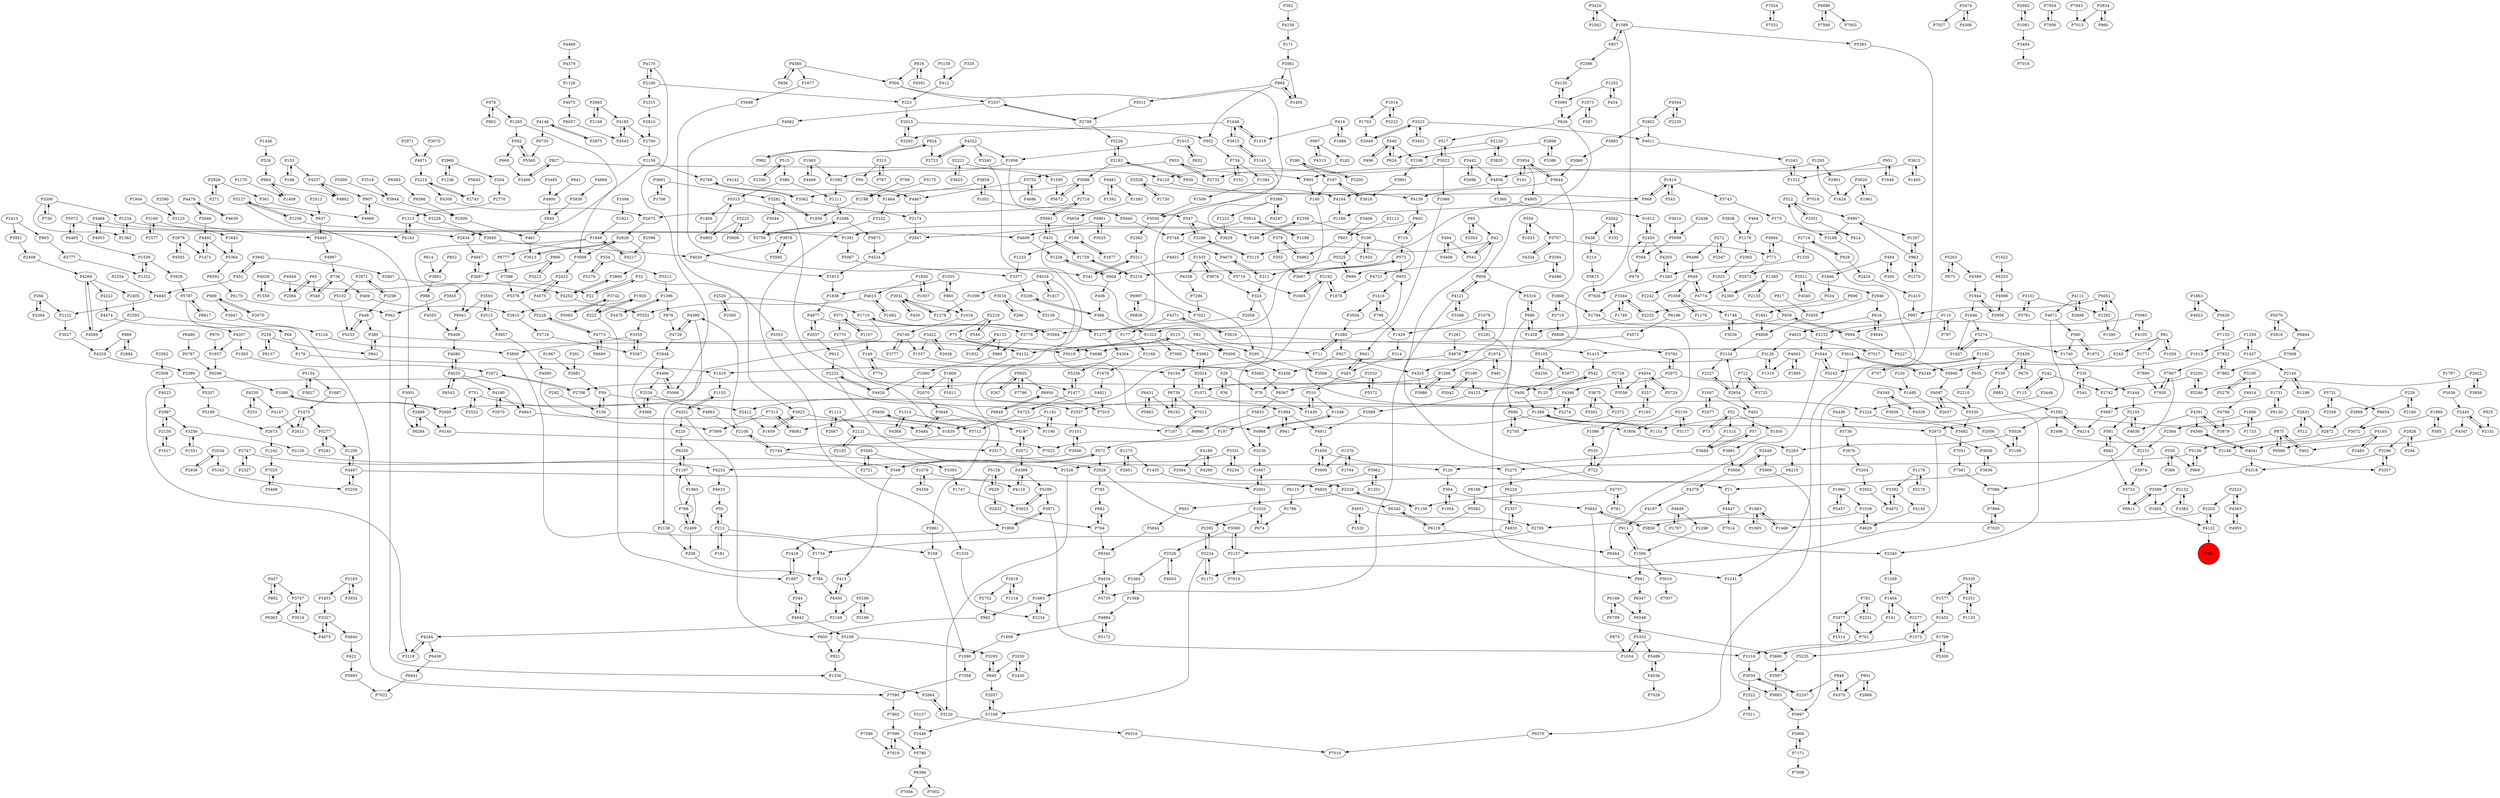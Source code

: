 digraph {
	P4877 -> P2037
	P2072 -> P4197
	P2358 -> P100
	P402 -> P57
	P1687 -> P1475
	P4962 -> P378
	P3761 -> P3101
	P1709 -> P5300
	P1007 -> P2477
	P4143 -> P1313
	P3992 -> P2024
	P2961 -> P1624
	P504 -> P3337
	P3464 -> P4143
	P3175 -> P2198
	P1298 -> P1506
	P1007 -> P402
	P839 -> P994
	P1376 -> P1764
	P2523 -> P2203
	P4033 -> P4180
	P873 -> P1034
	P4197 -> P2072
	P2002 -> P4872
	P1533 -> P6338
	P7153 -> P7832
	P768 -> P1197
	P4020 -> P1913
	P504 -> P3550
	P1436 -> P526
	P3974 -> P3723
	P2728 -> P4125
	P3648 -> P4197
	P7313 -> P8081
	P4140 -> P3517
	P2130 -> P2987
	P2871 -> P3298
	P7608 -> P7882
	P4544 -> P2802
	P314 -> P483
	P4222 -> P4474
	P2108 -> P4399
	P481 -> P1074
	P3302 -> P3675
	P1322 -> P1536
	P2057 -> P1168
	P5313 -> P1406
	P1894 -> P197
	P1408 -> P904
	P335 -> P1444
	P2232 -> P2928
	P4249 -> P3014
	P7807 -> P7086
	P7832 -> P7882
	P2669 -> P1794
	P3464 -> P4003
	P1731 -> P6130
	P2157 -> P3080
	P2280 -> P3110
	P1404 -> P141
	P1897 -> P2418
	P215 -> P5018
	P1877 -> P3688
	P457 -> P3747
	P827 -> P2466
	P2551 -> P914
	P6997 -> P6836
	P2423 -> P5376
	P2888 -> P6284
	P3504 -> P1680
	P5935 -> P6950
	P1605 -> P4122
	P1878 -> P2192
	P3274 -> P1627
	P4349 -> P4326
	P768 -> P2499
	P686 -> P5316
	P1710 -> P2695
	P1165 -> P257
	P156 -> P59
	P912 -> P2232
	P979 -> P2450
	P1273 -> P1435
	P4997 -> P736
	P2631 -> P2973
	P3843 -> P3859
	P6215 -> P6835
	P6363 -> P4875
	P4237 -> P907
	P4347 -> P462
	P3942 -> P452
	P1099 -> P1278
	P5787 -> P6817
	P554 -> P5279
	P1622 -> P6253
	P1734 -> P784
	P1256 -> P4609
	P5716 -> P1695
	P1360 -> P1612
	P438 -> P214
	P4798 -> P3879
	P2064 -> P3120
	P3014 -> P4249
	P390 -> P167
	P857 -> P2386
	P149 -> P774
	P592 -> P669
	P4735 -> P4434
	P7171 -> P5906
	P2224 -> P1171
	P952 -> P754
	P1058 -> P1748
	P2565 -> P2520
	P2038 -> P3422
	P2946 -> P3459
	P3327 -> P4940
	P2340 -> P1359
	P2280 -> P547
	P3442 -> P4858
	P2450 -> P594
	P1259 -> P1437
	P4943 -> P3484
	P294 -> P2828
	P4524 -> P1913
	P3742 -> P5093
	P6586 -> P2500
	P4147 -> P2611
	P3836 -> P11
	P5070 -> P2818
	P1648 -> P3292
	P2445 -> P2141
	P1316 -> P3128
	P1335 -> P1283
	P1506 -> P911
	P1949 -> P4217
	P4363 -> P2523
	P604 -> P1226
	P5072 -> P4465
	P3688 -> P3923
	P4492 -> P1471
	P3599 -> P6611
	P722 -> P6188
	P4946 -> P4087
	P3101 -> P3761
	P1659 -> P3900
	P1748 -> P2152
	P3938 -> P1178
	P1577 -> P1452
	P4773 -> P5228
	P573 -> P3697
	P541 -> P42
	P3022 -> P1068
	P2551 -> P522
	P3422 -> P2038
	P4170 -> P2100
	P1181 -> P1839
	P1234 -> P1382
	P295 -> P3566
	P3124 -> P3800
	P3836 -> P3056
	P371 -> P2770
	P469 -> P2815
	P5189 -> P2673
	P5066 -> P4466
	P3393 -> P1747
	P1627 -> P3274
	P6611 -> P3599
	P1382 -> P1234
	P6220 -> P2357
	P61 -> P1771
	P924 -> P982
	P5552 -> P3355
	P1116 -> P2619
	P798 -> P1416
	P484 -> P300
	P1405 -> P864
	P522 -> P4907
	P771 -> P2972
	P1292 -> P1390
	P580 -> P1972
	P2424 -> P1410
	P3566 -> P125
	P1252 -> P434
	P712 -> P3725
	P390 -> P3200
	P1667 -> P2001
	P4749 -> P3777
	P1107 -> P371
	P291 -> P2681
	P4388 -> P4110
	P3001 -> P6284
	P1168 -> P2057
	P1617 -> P2130
	P2203 -> P1469
	P2672 -> P2708
	P2113 -> P803
	P1390 -> P5051
	P669 -> P2466
	P3044 -> P3756
	P6835 -> P6342
	P5105 -> P4256
	P3001 -> P2888
	P2611 -> P1475
	P1178 -> P2563
	P4185 -> P2700
	P2042 -> P438
	P624 -> P440
	P924 -> P2723
	P2747 -> P348
	P4572 -> P4698
	P5154 -> P3827
	P2105 -> P591
	P1452 -> P1572
	P366 -> P530
	P1533 -> P5716
	P2875 -> P4146
	P153 -> P166
	P1015 -> P1956
	P4346 -> P2537
	P4945 -> P4997
	P4016 -> P1099
	P2121 -> P7023
	P1895 -> P4693
	P909 -> P2670
	P2654 -> P2227
	P655 -> P2210
	P1464 -> P3332
	P3069 -> P2549
	P4892 -> P4237
	P335 -> P345
	P1234 -> P1381
	P5712 -> P5630
	P1073 -> P287
	P5162 -> P5258
	P3031 -> P450
	P79 -> P1430
	P5731 -> P2558
	P2215 -> P4308
	P3523 -> P3401
	P5263 -> P4589
	P6188 -> P5582
	P1663 -> P965
	P4774 -> P649
	P2708 -> P2672
	P2034 -> P2938
	P2718 -> P2675
	P4940 -> P422
	P2216 -> P1729
	P197 -> P572
	P1415 -> P542
	P3256 -> P1551
	P573 -> P955
	P690 -> P1804
	P2001 -> P1667
	P4146 -> P2875
	P1949 -> P6041
	P1703 -> P2949
	P1252 -> P2069
	P3859 -> P2340
	P6383 -> P6586
	P7807 -> P7930
	P4580 -> P1877
	P4391 -> P3879
	P3022 -> P517
	P2523 -> P4363
	P1949 -> P6777
	P2973 -> P3056
	P3298 -> P448
	P951 -> P1312
	P6192 -> P6739
	P2439 -> P679
	P1059 -> P61
	P1035 -> P860
	P3137 -> P2446
	P2522 -> P751
	P4877 -> P3776
	P3725 -> P712
	P892 -> P457
	P1595 -> P5672
	P5906 -> P7171
	P2058 -> P1277
	P2558 -> P5731
	P3752 -> P4467
	P1176 -> P1058
	P968 -> P1180
	P332 -> P2042
	P3420 -> P1589
	P5172 -> P4884
	P1226 -> P604
	P4321 -> P220
	P683 -> P1592
	P6115 -> P1786
	P1416 -> P798
	P171 -> P3561
	P1313 -> P4143
	P534 -> P2233
	P3485 -> P4900
	P2744 -> P2108
	P1883 -> P1905
	P2698 -> P4111
	P526 -> P904
	P494 -> P4408
	P7396 -> P5376
	P1536 -> P1322
	P215 -> P295
	P3743 -> P173
	P2205 -> P2742
	P707 -> P1183
	P5289 -> P3971
	P848 -> P4370
	P4326 -> P4349
	P6338 -> P7294
	P2277 -> P1572
	P5582 -> P6119
	P2174 -> P2847
	P878 -> P4729
	P4170 -> P5066
	P692 -> P719
	P686 -> P1428
	P1624 -> P1293
	P1285 -> P3009
	P1323 -> P7005
	P167 -> P3816
	P1313 -> P3940
	P3827 -> P5154
	P2241 -> P5885
	P901 -> P4370
	P4322 -> P1956
	P220 -> P6330
	P5565 -> P592
	P5102 -> P5233
	P57 -> P3684
	P2593 -> P4569
	P591 -> P942
	P1074 -> P1266
	P3330 -> P945
	P2716 -> P3367
	P7197 -> P7012
	P5106 -> P2168
	P1592 -> P5026
	P110 -> P797
	P2818 -> P5070
	P5093 -> P3742
	P2247 -> P3034
	P3561 -> P864
	P4721 -> P1878
	P4023 -> P2987
	P5180 -> P4125
	P2100 -> P223
	P3160 -> P1643
	P3368 -> P4121
	P1648 -> P3815
	P4051 -> P2795
	P754 -> P152
	P2520 -> P1710
	P4121 -> P3368
	P4121 -> P956
	P3900 -> P1659
	P6480 -> P6787
	P4481 -> P1392
	P547 -> P186
	P73 -> P52
	P5091 -> P431
	P3392 -> P4145
	P408 -> P368
	P2634 -> P4847
	P911 -> P1506
	P272 -> P2347
	P3623 -> P5289
	P1179 -> P3178
	P1273 -> P2951
	P1606 -> P1733
	P4075 -> P6057
	P3009 -> P2423
	P4189 -> P3584
	P3296 -> P3357
	P2037 -> P4877
	P182 -> P2732
	P1035 -> P1838
	P4901 -> P3025
	P3223 -> P866
	P42 -> P541
	P462 -> P875
	P4346 -> P2274
	P2126 -> P4233
	P4497 -> P5258
	P3565 -> P3393
	P2140 -> P1731
	P3646 -> P1101
	P6560 -> P875
	P4670 -> P211
	P2675 -> P2628
	P3364 -> P266
	P6739 -> P7012
	P2315 -> P2810
	P1730 -> P3528
	P4469 -> P1963
	P1396 -> P878
	P5468 -> P7025
	P2223 -> P4902
	P6170 -> P962
	P2562 -> P2508
	P6057 -> P4543
	P2357 -> P4833
	P4969 -> P907
	P1312 -> P7018
	P4467 -> P2174
	P3523 -> P2949
	P530 -> P969
	P4871 -> P2215
	P4321 -> P600
	P2971 -> P4871
	P2728 -> P3558
	P1256 -> P5127
	P2328 -> P1159
	P816 -> P4591
	P368 -> P1323
	P2802 -> P3883
	P2696 -> P3442
	P6680 -> P4773
	P2300 -> P1395
	P2732 -> P933
	P355 -> P3697
	P1731 -> P3687
	P3130 -> P1804
	P1819 -> P3743
	P7902 -> P7090
	P3120 -> P6316
	P2327 -> P2747
	P939 -> P2193
	P242 -> P2742
	P3777 -> P4749
	P816 -> P504
	P3117 -> P3130
	P422 -> P5693
	P5042 -> P5180
	P2450 -> P4203
	P1747 -> P3623
	P4095 -> P7009
	P1848 -> P951
	P616 -> P4644
	P3282 -> P1836
	P7024 -> P7531
	P5833 -> P6995
	P4105 -> P3983
	P2192 -> P3230
	P2654 -> P2134
	P3327 -> P4875
	P3954 -> P101
	P2973 -> P1171
	P1018 -> P4749
	P6438 -> P6941
	P1416 -> P3504
	P4825 -> P3128
	P4391 -> P4638
	P4313 -> P667
	P3658 -> P3362
	P3080 -> P2157
	P1954 -> P364
	P2134 -> P2227
	P3719 -> P6808
	P4723 -> P5712
	P1259 -> P1613
	P2676 -> P3204
	P530 -> P366
	P4304 -> P5238
	P6396 -> P7004
	P988 -> P4555
	P1092 -> P1211
	P6777 -> P7396
	P1242 -> P7025
	P3646 -> P4233
	P1179 -> P3392
	P751 -> P2522
	P1384 -> P1509
	P2894 -> P689
	P1505 -> P3981
	P6944 -> P7608
	P1389 -> P1151
	P1086 -> P535
	P3616 -> P4371
	P4041 -> P4560
	P1692 -> P4615
	P1678 -> P4921
	P5234 -> P5331
	P626 -> P517
	P2705 -> P690
	P1894 -> P941
	P4833 -> P1734
	P1961 -> P3620
	P42 -> P3110
	P3016 -> P3139
	P6431 -> P5883
	P440 -> P496
	P4125 -> P2589
	P7012 -> P7197
	P5844 -> P6340
	P951 -> P1848
	P2182 -> P2121
	P2423 -> P4575
	P3422 -> P1557
	P448 -> P5233
	P3951 -> P2408
	P719 -> P573
	P6950 -> P7015
	P4556 -> P1676
	P1509 -> P3550
	P4120 -> P4164
	P5258 -> P4497
	P5335 -> P1577
	P1606 -> P2564
	P448 -> P380
	P65 -> P549
	P3691 -> P1706
	P412 -> P223
	P4773 -> P6680
	P4033 -> P4943
	P1956 -> P1092
	P2549 -> P3069
	P378 -> P4962
	P1565 -> P2672
	P461 -> P3013
	P364 -> P3843
	P3947 -> P3124
	P52 -> P1505
	P208 -> P784
	P2563 -> P1025
	P1956 -> P547
	P4633 -> P55
	P5207 -> P5189
	P7171 -> P7008
	P7025 -> P5468
	P2628 -> P3860
	P4693 -> P1316
	P2224 -> P2392
	P4544 -> P2235
	P75 -> P5009
	P5051 -> P997
	P1548 -> P4968
	P2631 -> P512
	P52 -> P73
	P3110 -> P2280
	P3684 -> P120
	P1786 -> P674
	P2798 -> P3337
	P6444 -> P2241
	P629 -> P2632
	P2828 -> P294
	P3961 -> P168
	P1261 -> P4976
	P848 -> P2247
	P901 -> P2868
	P2975 -> P3783
	P5511 -> P2798
	P3292 -> P2013
	P4934 -> P5724
	P994 -> P5227
	P1559 -> P4028
	P661 -> P6347
	P866 -> P2697
	P3979 -> P3585
	P4447 -> P7014
	P4325 -> P3986
	P2486 -> P5873
	P452 -> P3942
	P4568 -> P2534
	P7890 -> P7930
	P244 -> P4843
	P292 -> P156
	P4474 -> P4207
	P2593 -> P64
	P6941 -> P7022
	P3891 -> P988
	P2776 -> P1313
	P1060 -> P4426
	P1435 -> P2001
	P4269 -> P4222
	P4639 -> P4479
	P774 -> P149
	P841 -> P380
	P5091 -> P2718
	P1914 -> P5223
	P5228 -> P4773
	P907 -> P4969
	P904 -> P4892
	P1171 -> P2224
	P2898 -> P3386
	P2140 -> P1198
	P2622 -> P3958
	P4591 -> P816
	P3274 -> P1740
	P5281 -> P5277
	P1430 -> P510
	P2807 -> P22
	P4033 -> P4080
	P1165 -> P1086
	P1183 -> P707
	P2193 -> P3098
	P315 -> P56
	P5105 -> P2877
	P2234 -> P1663
	P736 -> P549
	P3983 -> P994
	P4858 -> P4164
	P186 -> P2358
	P3707 -> P4334
	P1107 -> P149
	P1285 -> P592
	P5072 -> P2634
	P1990 -> P5457
	P3139 -> P1277
	P4132 -> P3517
	P4849 -> P1707
	P5277 -> P5281
	P2072 -> P4388
	P4244 -> P6438
	P5724 -> P4934
	P4609 -> P1226
	P2483 -> P4165
	P2389 -> P5207
	P6836 -> P6997
	P6888 -> P7569
	P7832 -> P7807
	P2589 -> P4911
	P4921 -> P2412
	P1197 -> P1965
	P5070 -> P6944
	P2632 -> P764
	P3940 -> P4020
	P1236 -> P2960
	P942 -> P591
	P3515 -> P3957
	P550 -> P1033
	P761 -> P4737
	P5225 -> P3597
	P4955 -> P4363
	P3474 -> P7027
	P1677 -> P199
	P5223 -> P1914
	P2013 -> P952
	P3752 -> P4686
	P4040 -> P2511
	P3367 -> P3355
	P543 -> P1819
	P6654 -> P3072
	P1920 -> P2815
	P2714 -> P828
	P2692 -> P1081
	P1729 -> P431
	P2987 -> P3256
	P4165 -> P6560
	P1180 -> P1381
	P994 -> P839
	P5108 -> P3293
	P3694 -> P5243
	P93 -> P42
	P1894 -> P4911
	P400 -> P1389
	P1020 -> P2392
	P1437 -> P1259
	P100 -> P1933
	P2987 -> P2130
	P3914 -> P5748
	P4194 -> P6739
	P3815 -> P1648
	P1292 -> P5051
	P3160 -> P2577
	P2386 -> P4135
	P2254 -> P4845
	P1469 -> P1883
	P943 -> P5844
	P2500 -> P461
	P626 -> P956
	P817 -> P3459
	P4847 -> P2697
	P100 -> P5325
	P2372 -> P2705
	P1989 -> P3072
	P2132 -> P1605
	P4247 -> P5389
	P784 -> P4450
	P3616 -> P1415
	P3584 -> P2328
	P2024 -> P3992
	P1506 -> P661
	P5106 -> P2149
	P3195 -> P4914
	P2193 -> P939
	P2224 -> P1168
	P1648 -> P1318
	P3128 -> P1316
	P3010 -> P7007
	P522 -> P2551
	P1283 -> P4203
	P1126 -> P4075
	P320 -> P412
	P4111 -> P2698
	P4142 -> P1464
	P2163 -> P1453
	P5026 -> P2283
	P2328 -> P943
	P2960 -> P1236
	P7796 -> P5935
	P1293 -> P905
	P2192 -> P1695
	P542 -> P6367
	P2351 -> P1133
	P315 -> P767
	P153 -> P4237
	P866 -> P3223
	P978 -> P902
	P2975 -> P1495
	P1181 -> P1190
	P682 -> P764
	P3362 -> P2174
	P7020 -> P7894
	P272 -> P6486
	P2405 -> P2593
	P3558 -> P2728
	P5331 -> P5234
	P2024 -> P1071
	P1033 -> P550
	P2228 -> P3940
	P3956 -> P1944
	P2163 -> P3932
	P3025 -> P4901
	P3962 -> P6115
	P3687 -> P4214
	P2970 -> P4180
	P3332 -> P1535
	P5051 -> P1292
	P1201 -> P3962
	P4028 -> P4252
	P864 -> P1405
	P2877 -> P400
	P1034 -> P5353
	P1592 -> P2496
	P1323 -> P4132
	P945 -> P3293
	P494 -> P541
	P1592 -> P4214
	P3825 -> P2221
	P3747 -> P6363
	P3845 -> P962
	P5630 -> P8081
	P296 -> P3016
	P6817 -> P5787
	P7934 -> P7006
	P4934 -> P3558
	P7589 -> P7619
	P3098 -> P5672
	P287 -> P1073
	P3859 -> P3843
	P6148 -> P6548
	P1585 -> P4654
	P1266 -> P3986
	P222 -> P1897
	P2679 -> P1471
	P4808 -> P2134
	P1811 -> P1808
	P5211 -> P241
	P4907 -> P3188
	P3675 -> P2372
	P2100 -> P2315
	P2670 -> P909
	P2723 -> P4322
	P2158 -> P2634
	P4497 -> P6835
	P5389 -> P3629
	P2242 -> P6196
	P4434 -> P1663
	P4269 -> P2405
	P5099 -> P594
	P614 -> P3891
	P4329 -> P2389
	P6130 -> P1731
	P592 -> P5565
	P970 -> P1857
	P3206 -> P368
	P1151 -> P1389
	P3296 -> P4318
	P3876 -> P324
	P6253 -> P4998
	P4111 -> P4671
	P2834 -> P7013
	P699 -> P5325
	P4569 -> P4269
	P2868 -> P901
	P1278 -> P3031
	P1794 -> P722
	P4901 -> P2847
	P120 -> P364
	P2872 -> P2148
	P4884 -> P5172
	P2695 -> P4140
	P3474 -> P4306
	P378 -> P355
	P2960 -> P204
	P2518 -> P3944
	P1944 -> P3956
	P4434 -> P4735
	P515 -> P1200
	P6041 -> P6406
	P3357 -> P3296
	P212 -> P55
	P4843 -> P5108
	P4479 -> P4639
	P2637 -> P4087
	P4003 -> P3464
	P2520 -> P2565
	P115 -> P242
	P1709 -> P5225
	P56 -> P4467
	P6137 -> P228
	P166 -> P153
	P5935 -> P7796
	P1967 -> P2681
	P3550 -> P2382
	P4968 -> P1548
	P4156 -> P171
	P679 -> P2439
	P3178 -> P1179
	P4729 -> P2948
	P1680 -> P927
	P4233 -> P4633
	P5300 -> P1709
	P550 -> P3707
	P1663 -> P2234
	P204 -> P2776
	P2186 -> P3901
	P8081 -> P7313
	P1972 -> P580
	P5330 -> P3482
	P1532 -> P4051
	P4146 -> P6735
	P969 -> P5138
	P2508 -> P4023
	P852 -> P3891
	P1989 -> P585
	P29 -> P36
	P5672 -> P3098
	P5940 -> P5748
	P4914 -> P4798
	P75 -> P4132
	P1190 -> P1181
	P5873 -> P4524
	P1211 -> P2486
	P4133 -> P1932
	P1921 -> P1949
	P3188 -> P2972
	P1315 -> P3684
	P6196 -> P4572
	P2219 -> P544
	P667 -> P182
	P760 -> P2198
	P7006 -> P7934
	P2108 -> P2744
	P267 -> P5935
	P4036 -> P5488
	P3282 -> P3044
	P4575 -> P2423
	P3195 -> P5278
	P4481 -> P1585
	P4408 -> P494
	P1646 -> P3274
	P7561 -> P7086
	P1453 -> P3327
	P2001 -> P1020
	P3691 -> P3282
	P3620 -> P1624
	P3838 -> P840
	P3986 -> P1266
	P840 -> P461
	P515 -> P386
	P2534 -> P4568
	P4053 -> P2526
	P324 -> P2058
	P1863 -> P4923
	P1804 -> P2283
	P266 -> P3364
	P5211 -> P295
	P5108 -> P921
	P2534 -> P4963
	P2084 -> P65
	P4729 -> P4399
	P52 -> P1315
	P5154 -> P1687
	P5289 -> P3623
	P2130 -> P1617
	P364 -> P1954
	P4244 -> P3119
	P6330 -> P1197
	P2679 -> P4505
	P3362 -> P2769
	P253 -> P4250
	P3883 -> P5060
	P2056 -> P2199
	P1749 -> P3344
	P2227 -> P2654
	P2439 -> P539
	P3383 -> P2132
	P1937 -> P1850
	P2446 -> P5780
	P199 -> P1677
	P3564 -> P1710
	P875 -> P462
	P2221 -> P1595
	P1551 -> P3256
	P1914 -> P1703
	P3022 -> P4120
	P1965 -> P768
	P1963 -> P4469
	P6548 -> P5353
	P4036 -> P7028
	P2949 -> P3523
	P5060 -> P3644
	P414 -> P1318
	P3981 -> P3069
	P1153 -> P4321
	P483 -> P601
	P3517 -> P2275
	P2123 -> P4945
	P4845 -> P2122
	P1612 -> P2450
	P2120 -> P624
	P4256 -> P5105
	P2198 -> P1836
	P1020 -> P674
	P5243 -> P1644
	P914 -> P522
	P547 -> P2280
	P4436 -> P3736
	P179 -> P1419
	P3958 -> P2622
	P1506 -> P3010
	P4370 -> P848
	P4214 -> P1592
	P1071 -> P1894
	P1707 -> P4849
	P1572 -> P2277
	P689 -> P2894
	P2149 -> P4244
	P580 -> P1740
	P59 -> P2537
	P1475 -> P2673
	P2223 -> P5608
	P701 -> P3660
	P32 -> P5553
	P860 -> P1035
	P4016 -> P2274
	P6396 -> P7002
	P5026 -> P2199
	P2105 -> P4638
	P1904 -> P2123
	P496 -> P440
	P649 -> P2242
	P909 -> P3947
	P257 -> P1165
	P3013 -> P2628
	P4644 -> P616
	P101 -> P3954
	P5278 -> P3195
	P5693 -> P7022
	P1396 -> P4475
	P2274 -> P4346
	P2445 -> P4347
	P4934 -> P257
	P857 -> P1589
	P2975 -> P4346
	P3070 -> P4871
	P3377 -> P3206
	P4139 -> P692
	P7595 -> P7902
	P860 -> P1018
	P4145 -> P4629
	P3971 -> P3116
	P4638 -> P2105
	P1419 -> P1153
	P1740 -> P335
	P5364 -> P6592
	P2486 -> P3756
	P5372 -> P2532
	P3929 -> P5787
	P7090 -> P7619
	P2364 -> P1568
	P1589 -> P5383
	P2408 -> P4269
	P7313 -> P7009
	P3528 -> P1730
	P2122 -> P3027
	P649 -> P1058
	P3515 -> P3593
	P5316 -> P686
	P4693 -> P1895
	P1676 -> P4110
	P4963 -> P2108
	P3355 -> P3367
	P2466 -> P827
	P4371 -> P177
	P1609 -> P1090
	P902 -> P978
	P1090 -> P7058
	P2412 -> P1859
	P1680 -> P955
	P2156 -> P2983
	P1932 -> P4133
	P667 -> P4313
	P1025 -> P2300
	P3256 -> P2126
	P4080 -> P4033
	P6735 -> P5565
	P3719 -> P2669
	P3477 -> P1514
	P3128 -> P4194
	P3200 -> P390
	P5353 -> P5488
	P5787 -> P7595
	P4399 -> P2138
	P3466 -> P534
	P1644 -> P6444
	P2810 -> P2700
	P1886 -> P414
	P2697 -> P3845
	P4905 -> P2216
	P3536 -> P1748
	P3330 -> P2430
	P2871 -> P5102
	P440 -> P624
	P1293 -> P2961
	P3957 -> P4095
	P3448 -> P1224
	P730 -> P3390
	P61 -> P243
	P963 -> P4907
	P1043 -> P1312
	P3612 -> P1493
	P1406 -> P4902
	P692 -> P4609
	P5608 -> P2223
	P5389 -> P1223
	P1078 -> P1429
	P230 -> P1495
	P956 -> P5316
	P4133 -> P980
	P3523 -> P4011
	P4318 -> P3599
	P2233 -> P3344
	P3644 -> P4325
	P3684 -> P57
	P371 -> P1107
	P4872 -> P3392
	P4207 -> P1857
	P241 -> P5211
	P1113 -> P2121
	P2714 -> P1335
	P2215 -> P2745
	P348 -> P572
	P2826 -> P361
	P1207 -> P963
	P2631 -> P2872
	P3979 -> P4020
	P939 -> P4139
	P3815 -> P3145
	P781 -> P3477
	P3944 -> P2500
	P457 -> P892
	P2619 -> P1116
	P4322 -> P3340
	P5488 -> P4036
	P2646 -> P4492
	P5277 -> P1295
	P4968 -> P3230
	P1395 -> P2133
	P4686 -> P3752
	P3119 -> P4244
	P1060 -> P2070
	P7894 -> P7020
	P2100 -> P4170
	P3344 -> P1794
	P3145 -> P3776
	P141 -> P701
	P450 -> P3031
	P1051 -> P5940
	P348 -> P413
	P1318 -> P1648
	P1081 -> P2692
	P3514 -> P3747
	P2669 -> P3719
	P1133 -> P2351
	P1729 -> P2216
	P3080 -> P2526
	P4164 -> P1180
	P3971 -> P1809
	P3392 -> P4872
	P2744 -> P1526
	P1038 -> P4629
	P1404 -> P2277
	P2281 -> P1078
	P962 -> P1336
	P1526 -> P3120
	P2983 -> P4185
	P7882 -> P7832
	P6543 -> P4033
	P29 -> P79
	P5238 -> P1477
	P3230 -> P1667
	P5279 -> P554
	P4252 -> P3860
	P2203 -> P4122
	P1787 -> P5039
	P1771 -> P7890
	P4349 -> P3656
	P2148 -> P3357
	P5138 -> P2275
	P1859 -> P3923
	P1159 -> P2328
	P933 -> P2732
	P4900 -> P840
	P1613 -> P4249
	P4998 -> P3956
	P1094 -> P1921
	P368 -> P3206
	P554 -> P5212
	P2392 -> P2224
	P6406 -> P4080
	P4121 -> P4735
	P535 -> P722
	P2742 -> P3687
	P4589 -> P1944
	P945 -> P2057
	P2777 -> P1322
	P1695 -> P2192
	P4849 -> P1298
	P4016 -> P1817
	P4629 -> P1038
	P1809 -> P2418
	P4368 -> P1314
	P2231 -> P781
	P2951 -> P1273
	P3294 -> P4721
	P199 -> P1233
	P228 -> P841
	P764 -> P6340
	P5626 -> P7153
	P2496 -> P2148
	P2151 -> P3974
	P2537 -> P1101
	P1883 -> P2795
	P59 -> P156
	P4189 -> P4290
	P978 -> P1285
	P4250 -> P4147
	P1197 -> P6330
	P3942 -> P2807
	P3675 -> P3302
	P1475 -> P2611
	P2221 -> P3825
	P3459 -> P4808
	P3658 -> P1051
	P1495 -> P2637
	P61 -> P1415
	P6888 -> P7003
	P1283 -> P7026
	P2948 -> P4466
	P544 -> P2219
	P3742 -> P222
	P4907 -> P1207
	P177 -> P2166
	P1589 -> P4976
	P2132 -> P3383
	P3694 -> P771
	P3561 -> P1405
	P3072 -> P4041
	P464 -> P1178
	P2138 -> P208
	P2983 -> P2156
	P324 -> P4723
	P4948 -> P2084
	P2972 -> P4774
	P2499 -> P208
	P300 -> P484
	P6808 -> P3783
	P3660 -> P3597
	P3901 -> P3816
	P1808 -> P2070
	P690 -> P2705
	P4466 -> P2534
	P1314 -> P4368
	P1323 -> P3992
	P214 -> P5615
	P1270 -> P963
	P4671 -> P1151
	P2619 -> P2752
	P3069 -> P4378
	P2430 -> P3330
	P5263 -> P675
	P1392 -> P4481
	P4505 -> P2679
	P228 -> P6137
	P6431 -> P6192
	P2526 -> P2364
	P42 -> P11
	P3380 -> P2695
	P4560 -> P4041
	P1081 -> P3494
	P1819 -> P543
	P173 -> P3188
	P1071 -> P2024
	P2564 -> P2151
	P386 -> P5313
	P149 -> P4194
	P3876 -> P1533
	P3344 -> P2233
	P414 -> P1886
	P3629 -> P4831
	P483 -> P510
	P4180 -> P2970
	P968 -> P1819
	P4250 -> P253
	P6340 -> P4434
	P3355 -> P3800
	P22 -> P32
	P3484 -> P3648
	P803 -> P4962
	P2802 -> P4011
	P345 -> P335
	P2347 -> P272
	P243 -> P4946
	P2275 -> P6220
	P1535 -> P2234
	P5069 -> P6370
	P4363 -> P4955
	P980 -> P1060
	P4051 -> P1532
	P3344 -> P1749
	P4306 -> P3474
	P2654 -> P402
	P2770 -> P3961
	P3493 -> P6367
	P637 -> P4945
	P3034 -> P2322
	P431 -> P5091
	P517 -> P3022
	P963 -> P1270
	P572 -> P2928
	P1389 -> P941
	P1038 -> P3859
	P2160 -> P229
	P1389 -> P2973
	P440 -> P2186
	P3656 -> P2056
	P211 -> P324
	P6316 -> P7010
	P7086 -> P7894
	P1078 -> P2281
	P875 -> P5138
	P4475 -> P1396
	P55 -> P212
	P686 -> P661
	P2577 -> P3160
	P1277 -> P4304
	P4011 -> P1043
	P222 -> P1920
	P223 -> P2013
	P93 -> P2053
	P4902 -> P5313
	P632 -> P1015
	P2549 -> P5069
	P1841 -> P4808
	P3031 -> P1278
	P3860 -> P4252
	P6298 -> P3380
	P4615 -> P5552
	P2928 -> P785
	P1074 -> P481
	P3294 -> P4498
	P5325 -> P699
	P3098 -> P1464
	P5885 -> P5897
	P1850 -> P4615
	P2037 -> P912
	P3031 -> P1018
	P982 -> P924
	P5553 -> P7197
	P1437 -> P2140
	P5127 -> P637
	P4654 -> P199
	P864 -> P5511
	P4033 -> P6543
	P3783 -> P2975
	P907 -> P2228
	P6347 -> P6548
	P181 -> P212
	P167 -> P148
	P3442 -> P2696
	P4426 -> P2232
	P828 -> P2424
	P6119 -> P6444
	P2828 -> P3296
	P242 -> P115
	P4399 -> P4729
	P2141 -> P2445
	P3747 -> P3514
	P2747 -> P2327
	P1676 -> P4556
	P4773 -> P4698
	P2700 -> P2158
	P5128 -> P1809
	P905 -> P148
	P5615 -> P7026
	P5376 -> P5228
	P11 -> P4447
	P2477 -> P1007
	P6849 -> P6950
	P601 -> P483
	P5643 -> P2745
	P754 -> P1384
	P3401 -> P3523
	P4237 -> P4892
	P3597 -> P5885
	P2928 -> P3080
	P1475 -> P5277
	P1200 -> P515
	P5139 -> P412
	P4087 -> P2637
	P1410 -> P997
	P2070 -> P3648
	P4371 -> P3616
	P2219 -> P75
	P3098 -> P2718
	P3776 -> P980
	P712 -> P2654
	P229 -> P2968
	P689 -> P4329
	P2681 -> P59
	P2382 -> P5211
	P3620 -> P1961
	P7051 -> P7561
	P827 -> P4120
	P696 -> P1841
	P5748 -> P4670
	P3016 -> P296
	P3914 -> P1188
	P4217 -> P1949
	P1493 -> P3612
	P431 -> P1729
	P1897 -> P244
	P2499 -> P768
	P4737 -> P761
	P2532 -> P5372
	P4165 -> P2483
	P1706 -> P3691
	P1188 -> P3914
	P875 -> P6560
	P32 -> P22
	P380 -> P841
	P3723 -> P6611
	P4749 -> P1557
	P2456 -> P79
	P3644 -> P3954
	P1808 -> P1811
	P3833 -> P2120
	P2390 -> P2123
	P6284 -> P2888
	P2511 -> P4040
	P3923 -> P1859
	P863 -> P2777
	P955 -> P1416
	P736 -> P469
	P168 -> P1090
	P798 -> P1429
	P5180 -> P5042
	P4269 -> P4569
	P2968 -> P2872
	P1883 -> P1469
	P3130 -> P3117
	P1042 -> P3420
	P4465 -> P1536
	P3056 -> P3836
	P4122 -> P7001
	P1644 -> P5243
	P5039 -> P2445
	P1295 -> P4497
	P5226 -> P2193
	P1764 -> P1376
	P4921 -> P7015
	P4698 -> P1419
	P1312 -> P1043
	P2826 -> P271
	P3337 -> P2798
	P6370 -> P7010
	P4833 -> P2357
	P616 -> P4825
	P2672 -> P3119
	P36 -> P29
	P3477 -> P701
	P3593 -> P6041
	P6592 -> P6170
	P1477 -> P4723
	P1905 -> P1883
	P1963 -> P1092
	P1514 -> P3477
	P1568 -> P4884
	P6995 -> P7023
	P767 -> P315
	P2628 -> P3013
	P4875 -> P3327
	P539 -> P2340
	P2948 -> P4568
	P4497 -> P1295
	P1381 -> P5067
	P5383 -> P5897
	P4466 -> P5066
	P1223 -> P3629
	P4498 -> P3294
	P3962 -> P1201
	P1933 -> P100
	P3800 -> P1734
	P1477 -> P5238
	P2205 -> P2246
	P5067 -> P3377
	P484 -> P3466
	P3420 -> P1042
	P4831 -> P604
	P722 -> P535
	P1183 -> P655
	P549 -> P736
	P4843 -> P244
	P3697 -> P573
	P5935 -> P267
	P2834 -> P960
	P2069 -> P626
	P2946 -> P616
	P4858 -> P1360
	P1471 -> P4492
	P649 -> P4774
	P2622 -> P2246
	P4388 -> P5289
	P3593 -> P3515
	P3116 -> P3034
	P3585 -> P3979
	P2898 -> P2186
	P2192 -> P1878
	P7090 -> P5780
	P271 -> P2826
	P4110 -> P4388
	P3014 -> P2241
	P2120 -> P3833
	P1817 -> P4016
	P1428 -> P686
	P6367 -> P5833
	P2013 -> P3292
	P5331 -> P1526
	P7058 -> P7595
	P4185 -> P4543
	P4825 -> P7017
	P1733 -> P1606
	P2413 -> P3951
	P1659 -> P120
	P3293 -> P945
	P600 -> P921
	P229 -> P2160
	P1965 -> P2499
	P4492 -> P5364
	P4391 -> P4560
	P2752 -> P965
	P2358 -> P186
	P452 -> P4845
	P4321 -> P1153
	P797 -> P110
	P5780 -> P6396
	P7531 -> P7024
	P5018 -> P215
	P1589 -> P857
	P3599 -> P1605
	P3612 -> P4858
	P771 -> P3694
	P392 -> P4156
	P2168 -> P5106
	P2246 -> P2205
	P4135 -> P2069
	P2322 -> P7011
	P5325 -> P211
	P1536 -> P3929
	P3482 -> P7051
	P6950 -> P6849
	P839 -> P3564
	P6486 -> P649
	P1643 -> P5364
	P1819 -> P968
	P1920 -> P222
	P4252 -> P5552
	P4087 -> P5330
	P4869 -> P3838
	P3386 -> P2898
	P2438 -> P5099
	P100 -> P699
	P2532 -> P1071
	P512 -> P2631
	P3816 -> P167
	P997 -> P1428
	P5127 -> P3001
	P4041 -> P4318
	P380 -> P5018
	P572 -> P348
	P3954 -> P3644
	P6739 -> P6192
	P82 -> P5009
	P4290 -> P4189
	P5233 -> P448
	P4543 -> P4185
	P3736 -> P2676
	P2526 -> P4053
	P3408 -> P803
	P3390 -> P730
	P1058 -> P1176
	P2450 -> P1612
	P1314 -> P1190
	P4207 -> P1565
	P2283 -> P6215
	P3340 -> P4968
	P3298 -> P2871
	P921 -> P1336
	P3879 -> P4391
	P3034 -> P2247
	P2351 -> P5335
	P5335 -> P2351
	P4378 -> P4187
	P963 -> P1207
	P5353 -> P1034
	P4180 -> P4943
	P764 -> P682
	P2511 -> P2946
	P2199 -> P5026
	P1990 -> P1038
	P4479 -> P2646
	P510 -> P1548
	P2598 -> P4217
	P3337 -> P4062
	P4334 -> P3707
	P1838 -> P4877
	P386 -> P1211
	P4976 -> P2456
	P65 -> P2084
	P1857 -> P6298
	P2053 -> P93
	P434 -> P1252
	P2888 -> P4140
	P3145 -> P3815
	P5127 -> P1256
	P1068 -> P601
	P5212 -> P1396
	P110 -> P2152
	P591 -> P2151
	P148 -> P1323
	P1101 -> P3646
	P4911 -> P1659
	P3101 -> P1292
	P5389 -> P4247
	P2042 -> P332
	P3565 -> P2721
	P2718 -> P5091
	P3648 -> P3484
	P2938 -> P2034
	P6997 -> P7021
	P4580 -> P656
	P2413 -> P863
	P629 -> P5128
	P4468 -> P4379
	P4122 -> P2203
	P61 -> P1059
	P3954 -> P4905
	P3120 -> P2064
	P1748 -> P3536
	P927 -> P4325
	P960 -> P2834
	P3528 -> P968
	P3390 -> P1382
	P674 -> P1020
	P1266 -> P2708
	P361 -> P4969
	P2687 -> P1113
	P1198 -> P2140
	P2166 -> P1678
	P2795 -> P2157
	P2034 -> P5162
	P4580 -> P504
	P6148 -> P6709
	P1680 -> P711
	P2798 -> P5226
	P3923 -> P1839
	P152 -> P754
	P2769 -> P3362
	P1557 -> P3493
	P1224 -> P3482
	P4450 -> P413
	P965 -> P600
	P5457 -> P1990
	P2158 -> P2769
	P7619 -> P7090
	P3707 -> P771
	P3204 -> P2002
	P1395 -> P2300
	P6119 -> P6342
	P3610 -> P5099
	P2121 -> P2182
	P4465 -> P5072
	P4322 -> P2723
	P3983 -> P4105
	P656 -> P4580
	P751 -> P2412
	P1646 -> P1627
	P510 -> P1430
	P1710 -> P3564
	P942 -> P3723
	P4379 -> P1126
	P5883 -> P6431
	P2847 -> P4524
	P1359 -> P1404
	P927 -> P1224
	P3756 -> P2486
	P4187 -> P911
	P1533 -> P3876
	P1572 -> P3116
	P1015 -> P632
	P212 -> P181
	P4615 -> P1692
	P4062 -> P241
	P3644 -> P4139
	P2232 -> P4426
	P539 -> P683
	P1809 -> P3971
	P542 -> P125
	P431 -> P711
	P2210 -> P5330
	P1233 -> P3377
	P675 -> P5263
	P266 -> P2122
	P5630 -> P5712
	P7294 -> P7021
	P4923 -> P1863
	P4450 -> P2149
	P3932 -> P2163
	P2721 -> P3565
	P5009 -> P2456
	P2418 -> P1897
	P4555 -> P6406
	P1170 -> P1408
	P5227 -> P4946
	P1836 -> P3282
	P2193 -> P5226
	P4671 -> P580
	P6709 -> P6148
	P864 -> P952
	P5897 -> P5906
	P3027 -> P4329
	P1168 -> P2446
	P7930 -> P7807
	P64 -> P179
	P933 -> P905
	P1113 -> P2687
	P2815 -> P2716
	P1839 -> P2744
	P7943 -> P7013
	P6342 -> P6119
	P3390 -> P1234
	P594 -> P979
	P4028 -> P1559
	P4203 -> P1283
	P6787 -> P6298
	P719 -> P692
	P5128 -> P629
	P781 -> P2231
	P925 -> P2141
	P3843 -> P3660
	P828 -> P2714
	P2235 -> P4544
	P2152 -> P1644
	P211 -> P4670
	P2745 -> P2215
	P2512 -> P637
	P125 -> P542
	P2695 -> P3380
	P1850 -> P1937
	P2697 -> P4847
	P212 -> P168
	P1336 -> P2064
	P5138 -> P969
	P4737 -> P1159
	P933 -> P3752
	P1863 -> P5626
	P4884 -> P1609
	P7569 -> P6888
	P956 -> P4121
	P413 -> P4450
	P711 -> P1680
	P2133 -> P839
	P604 -> P408
	P1444 -> P2105
	P3494 -> P7016
	P1429 -> P314
	P2069 -> P4135
	P2673 -> P1242
	P5313 -> P1477
	P641 -> P4900
	P585 -> P1989
	P1376 -> P3900
	P5731 -> P6654
	P785 -> P682
	P1051 -> P3658
	P2281 -> P690
	P941 -> P1894
	P1073 -> P626
	P2157 -> P7019
	P1944 -> P1646
	P2628 -> P3009
	P4308 -> P2675
	P3300 -> P3944
	P1913 -> P1838
	P904 -> P1408
	P141 -> P1404
	P7001 [shape=circle]
	P7001 [style=filled]
	P7001 [fillcolor=red]
}